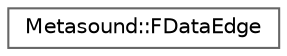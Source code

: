 digraph "Graphical Class Hierarchy"
{
 // INTERACTIVE_SVG=YES
 // LATEX_PDF_SIZE
  bgcolor="transparent";
  edge [fontname=Helvetica,fontsize=10,labelfontname=Helvetica,labelfontsize=10];
  node [fontname=Helvetica,fontsize=10,shape=box,height=0.2,width=0.4];
  rankdir="LR";
  Node0 [id="Node000000",label="Metasound::FDataEdge",height=0.2,width=0.4,color="grey40", fillcolor="white", style="filled",URL="$da/d31/structMetasound_1_1FDataEdge.html",tooltip="FDataEdge."];
}
